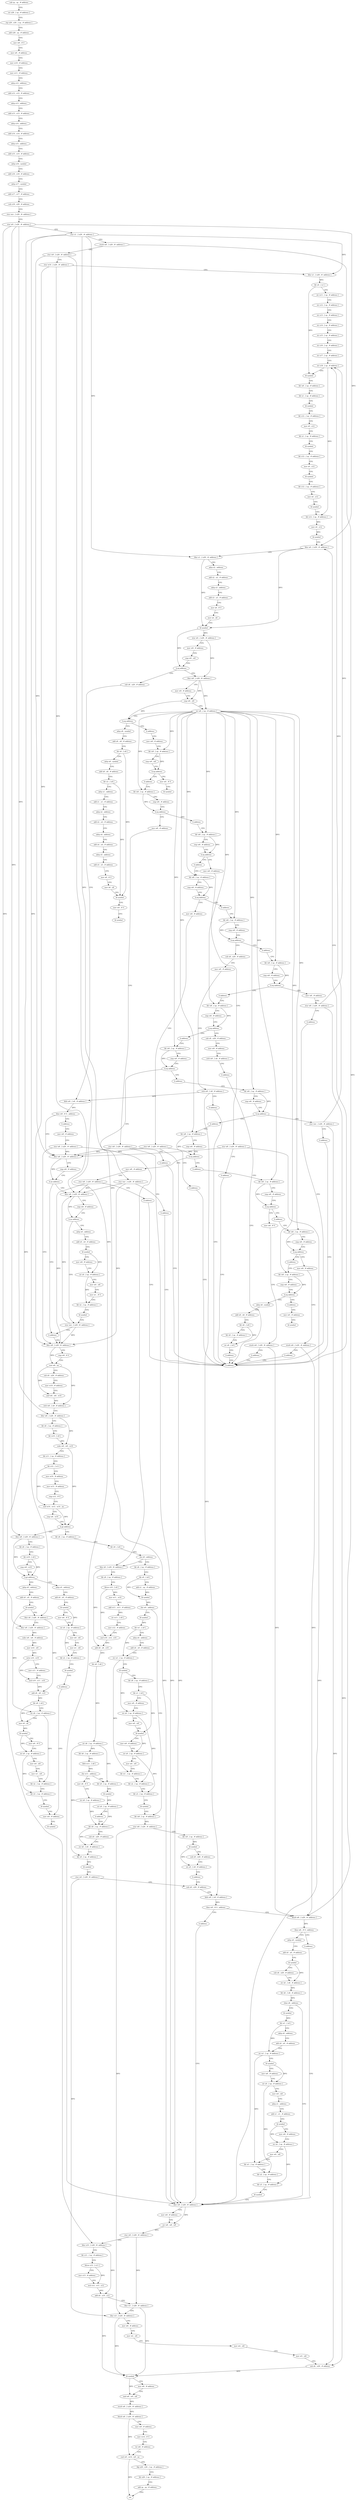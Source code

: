 digraph "func" {
"4202760" [label = "sub sp , sp , # address" ]
"4202764" [label = "str x28 , [ sp , # address ]" ]
"4202768" [label = "stp x29 , x30 , [ sp , # address ]" ]
"4202772" [label = "add x29 , sp , # address" ]
"4202776" [label = "mov w8 , # 0" ]
"4202780" [label = "mov w9 , # address" ]
"4202784" [label = "mov w10 , # address" ]
"4202788" [label = "mov w11 , # address" ]
"4202792" [label = "adrp x12 , address" ]
"4202796" [label = "add x12 , x12 , # address" ]
"4202800" [label = "adrp x13 , address" ]
"4202804" [label = "add x13 , x13 , # address" ]
"4202808" [label = "adrp x14 , address" ]
"4202812" [label = "add x14 , x14 , # address" ]
"4202816" [label = "adrp x15 , address" ]
"4202820" [label = "add x15 , x15 , # address" ]
"4202824" [label = "adrp x16 , symbol" ]
"4202828" [label = "add x16 , x16 , # address" ]
"4202832" [label = "adrp x17 , symbol" ]
"4202836" [label = "add x17 , x17 , # address" ]
"4202840" [label = "sub x18 , x29 , # address" ]
"4202844" [label = "stur wzr , [ x29 , #- address ]" ]
"4202848" [label = "stur w0 , [ x29 , #- address ]" ]
"4202852" [label = "stur x1 , [ x29 , #- address ]" ]
"4202856" [label = "sturb w8 , [ x29 , #- address ]" ]
"4202860" [label = "stur w9 , [ x29 , #- address ]" ]
"4202864" [label = "stur w10 , [ x29 , #- address ]" ]
"4202868" [label = "ldur x1 , [ x29 , #- address ]" ]
"4202872" [label = "ldr x0 , [ x1 ]" ]
"4202876" [label = "str w11 , [ sp , # address ]" ]
"4202880" [label = "str x12 , [ sp , # address ]" ]
"4202884" [label = "str x13 , [ sp , # address ]" ]
"4202888" [label = "str x14 , [ sp , # address ]" ]
"4202892" [label = "str x15 , [ sp , # address ]" ]
"4202896" [label = "str x16 , [ sp , # address ]" ]
"4202900" [label = "str x17 , [ sp , # address ]" ]
"4202904" [label = "str x18 , [ sp , # address ]" ]
"4202908" [label = "bl symbol" ]
"4202912" [label = "ldr w0 , [ sp , # address ]" ]
"4202916" [label = "ldr x1 , [ sp , # address ]" ]
"4202920" [label = "bl symbol" ]
"4202924" [label = "ldr x12 , [ sp , # address ]" ]
"4202928" [label = "mov x0 , x12" ]
"4202932" [label = "ldr x1 , [ sp , # address ]" ]
"4202936" [label = "bl symbol" ]
"4202940" [label = "ldr x12 , [ sp , # address ]" ]
"4202944" [label = "mov x0 , x12" ]
"4202948" [label = "bl symbol" ]
"4202952" [label = "ldr x12 , [ sp , # address ]" ]
"4202956" [label = "mov x0 , x12" ]
"4202960" [label = "bl symbol" ]
"4202964" [label = "ldr x12 , [ sp , # address ]" ]
"4202968" [label = "mov x0 , x12" ]
"4202972" [label = "bl symbol" ]
"4202976" [label = "ldur w0 , [ x29 , #- address ]" ]
"4203516" [label = "sub x8 , x29 , # address" ]
"4203520" [label = "ldrb w9 , [ x8 , # address ]" ]
"4203524" [label = "tbnz w9 , # 0 , address" ]
"4203532" [label = "ldur w8 , [ x29 , #- address ]" ]
"4203528" [label = "b address" ]
"4203028" [label = "ldur w8 , [ x29 , #- address ]" ]
"4203032" [label = "mov w9 , # address" ]
"4203036" [label = "cmp w8 , w9" ]
"4203040" [label = "str w8 , [ sp , # address ]" ]
"4203044" [label = "b.eq address" ]
"4203428" [label = "adrp x8 , symbol" ]
"4203048" [label = "b address" ]
"4203536" [label = "cmp w8 , # address" ]
"4203540" [label = "b.ne address" ]
"4203596" [label = "b address" ]
"4203544" [label = "ldur w8 , [ x29 , #- address ]" ]
"4203600" [label = "mov w8 , # address" ]
"4203432" [label = "add x8 , x8 , # address" ]
"4203436" [label = "ldr x0 , [ x8 ]" ]
"4203440" [label = "adrp x8 , symbol" ]
"4203444" [label = "add x8 , x8 , # address" ]
"4203448" [label = "ldr x3 , [ x8 ]" ]
"4203452" [label = "adrp x1 , address" ]
"4203456" [label = "add x1 , x1 , # address" ]
"4203460" [label = "adrp x2 , address" ]
"4203464" [label = "add x2 , x2 , # address" ]
"4203468" [label = "adrp x4 , address" ]
"4203472" [label = "add x4 , x4 , # address" ]
"4203476" [label = "adrp x5 , address" ]
"4203480" [label = "add x5 , x5 , # address" ]
"4203484" [label = "mov x8 , # 0" ]
"4203488" [label = "mov x6 , x8" ]
"4203492" [label = "bl symbol" ]
"4203496" [label = "mov w0 , # 0" ]
"4203500" [label = "bl symbol" ]
"4203052" [label = "mov w8 , # address" ]
"4203608" [label = "ldur w8 , [ x29 , #- address ]" ]
"4203548" [label = "cmp w8 , # address" ]
"4203552" [label = "b.ne address" ]
"4203592" [label = "stur wzr , [ x29 , #- address ]" ]
"4203556" [label = "adrp x0 , address" ]
"4203604" [label = "stur w8 , [ x29 , #- address ]" ]
"4203056" [label = "ldr w9 , [ sp , # address ]" ]
"4203060" [label = "cmp w9 , w8" ]
"4203064" [label = "b.eq address" ]
"4203420" [label = "mov w0 , # 0" ]
"4203068" [label = "b address" ]
"4203612" [label = "cmp w8 , # 0" ]
"4203616" [label = "cset w8 , ne" ]
"4203620" [label = "sub x9 , x29 , # address" ]
"4203624" [label = "mov w10 , # address" ]
"4203628" [label = "and w8 , w8 , w10" ]
"4203632" [label = "strb w8 , [ x9 , # address ]" ]
"4203636" [label = "ldur w8 , [ x29 , #- address ]" ]
"4203640" [label = "ldr x9 , [ sp , # address ]" ]
"4203644" [label = "ldr w10 , [ x9 ]" ]
"4203648" [label = "subs w8 , w8 , w10" ]
"4203652" [label = "ldr x11 , [ sp , # address ]" ]
"4203656" [label = "ldr x12 , [ x11 ]" ]
"4203660" [label = "mov w10 , # address" ]
"4203664" [label = "mov w13 , # address" ]
"4203668" [label = "cmp x12 , # 0" ]
"4203672" [label = "csel w10 , w13 , w10 , ne" ]
"4203676" [label = "cmp w8 , w10" ]
"4203680" [label = "b.ge address" ]
"4203840" [label = "ldr x8 , [ sp , # address ]" ]
"4203684" [label = "ldur w8 , [ x29 , #- address ]" ]
"4203560" [label = "add x0 , x0 , # address" ]
"4203564" [label = "bl symbol" ]
"4203568" [label = "mov w8 , # address" ]
"4203572" [label = "str x0 , [ sp , # address ]" ]
"4203576" [label = "mov w0 , w8" ]
"4203580" [label = "mov w1 , # 0" ]
"4203584" [label = "ldr x2 , [ sp , # address ]" ]
"4203588" [label = "bl symbol" ]
"4203844" [label = "ldr x9 , [ x8 ]" ]
"4203848" [label = "cbz x9 , address" ]
"4203976" [label = "ldur x8 , [ x29 , #- address ]" ]
"4203852" [label = "ldr x8 , [ sp , # address ]" ]
"4203688" [label = "ldr x9 , [ sp , # address ]" ]
"4203692" [label = "ldr w10 , [ x9 ]" ]
"4203696" [label = "cmp w8 , w10" ]
"4203700" [label = "b.gt address" ]
"4203744" [label = "adrp x0 , address" ]
"4203704" [label = "adrp x0 , address" ]
"4203424" [label = "bl symbol" ]
"4203072" [label = "ldr w8 , [ sp , # address ]" ]
"4203980" [label = "ldr x9 , [ sp , # address ]" ]
"4203984" [label = "ldrsw x10 , [ x9 ]" ]
"4203988" [label = "mov w11 , w10" ]
"4203992" [label = "add w11 , w11 , # address" ]
"4203996" [label = "str w11 , [ x9 ]" ]
"4204000" [label = "mov x12 , # address" ]
"4204004" [label = "mul x10 , x12 , x10" ]
"4204008" [label = "add x8 , x8 , x10" ]
"4204012" [label = "ldr x8 , [ x8 ]" ]
"4204016" [label = "str x8 , [ sp , # address ]" ]
"4204020" [label = "ldr x8 , [ sp , # address ]" ]
"4204024" [label = "ldrb w11 , [ x8 ]" ]
"4204028" [label = "cbz w11 , address" ]
"4204048" [label = "mov x8 , # 0" ]
"4204032" [label = "ldr x0 , [ sp , # address ]" ]
"4203856" [label = "ldr x0 , [ x8 ]" ]
"4203860" [label = "add x1 , sp , # address" ]
"4203864" [label = "bl symbol" ]
"4203868" [label = "cbz w0 , address" ]
"4203948" [label = "ldr w8 , [ sp , # address ]" ]
"4203872" [label = "bl symbol" ]
"4203748" [label = "add x0 , x0 , # address" ]
"4203752" [label = "bl symbol" ]
"4203756" [label = "ldur x8 , [ x29 , #- address ]" ]
"4203760" [label = "ldur w9 , [ x29 , #- address ]" ]
"4203764" [label = "subs w9 , w9 , # address" ]
"4203768" [label = "mov w10 , w9" ]
"4203772" [label = "sxtw x10 , w10" ]
"4203776" [label = "mov x11 , # address" ]
"4203780" [label = "mul x10 , x11 , x10" ]
"4203784" [label = "add x8 , x8 , x10" ]
"4203788" [label = "ldr x8 , [ x8 ]" ]
"4203792" [label = "str x0 , [ sp , # address ]" ]
"4203796" [label = "mov x0 , x8" ]
"4203800" [label = "bl symbol" ]
"4203804" [label = "mov w9 , # 0" ]
"4203808" [label = "str x0 , [ sp , # address ]" ]
"4203812" [label = "mov w0 , w9" ]
"4203816" [label = "mov w1 , w9" ]
"4203820" [label = "ldr x2 , [ sp , # address ]" ]
"4203824" [label = "ldr x3 , [ sp , # address ]" ]
"4203828" [label = "bl symbol" ]
"4203832" [label = "mov w0 , # address" ]
"4203708" [label = "add x0 , x0 , # address" ]
"4203712" [label = "bl symbol" ]
"4203716" [label = "mov w8 , # 0" ]
"4203720" [label = "str x0 , [ sp , # address ]" ]
"4203724" [label = "mov w0 , w8" ]
"4203728" [label = "mov w1 , w8" ]
"4203732" [label = "ldr x2 , [ sp , # address ]" ]
"4203736" [label = "bl symbol" ]
"4203740" [label = "b address" ]
"4203076" [label = "cmp w8 , # address" ]
"4203080" [label = "b.eq address" ]
"4203264" [label = "mov w8 , # address" ]
"4203084" [label = "b address" ]
"4204052" [label = "str x8 , [ sp , # address ]" ]
"4204056" [label = "ldr x8 , [ sp , # address ]" ]
"4204036" [label = "bl symbol" ]
"4204040" [label = "str x0 , [ sp , # address ]" ]
"4204044" [label = "b address" ]
"4203952" [label = "stur w8 , [ x29 , #- address ]" ]
"4203956" [label = "ldr w0 , [ sp , # address ]" ]
"4203960" [label = "bl symbol" ]
"4203964" [label = "sub x9 , x29 , # address" ]
"4203968" [label = "str x0 , [ x9 , # address ]" ]
"4203972" [label = "b address" ]
"4204080" [label = "sub x8 , x29 , # address" ]
"4203876" [label = "ldr w1 , [ x0 ]" ]
"4203880" [label = "adrp x0 , address" ]
"4203884" [label = "add x0 , x0 , # address" ]
"4203888" [label = "str w1 , [ sp , # address ]" ]
"4203892" [label = "bl symbol" ]
"4203896" [label = "ldr x8 , [ sp , # address ]" ]
"4203900" [label = "ldr x1 , [ x8 ]" ]
"4203904" [label = "mov w9 , # address" ]
"4203908" [label = "str x0 , [ sp , # address ]" ]
"4203912" [label = "mov w0 , w9" ]
"4203916" [label = "bl symbol" ]
"4203920" [label = "mov w9 , # address" ]
"4203924" [label = "str x0 , [ sp , # address ]" ]
"4203928" [label = "mov w0 , w9" ]
"4203932" [label = "ldr w1 , [ sp , # address ]" ]
"4203936" [label = "ldr x2 , [ sp , # address ]" ]
"4203940" [label = "ldr x3 , [ sp , # address ]" ]
"4203944" [label = "bl symbol" ]
"4203836" [label = "bl symbol" ]
"4203268" [label = "stur w8 , [ x29 , #- address ]" ]
"4203272" [label = "b address" ]
"4203512" [label = "b address" ]
"4203088" [label = "ldr w8 , [ sp , # address ]" ]
"4204096" [label = "ldurb w8 , [ x29 , #- address ]" ]
"4204100" [label = "tbnz w8 , # 0 , address" ]
"4204108" [label = "adrp x0 , symbol" ]
"4204104" [label = "b address" ]
"4204092" [label = "b address" ]
"4204212" [label = "ldur w8 , [ x29 , #- address ]" ]
"4204060" [label = "sub x9 , x29 , # address" ]
"4204064" [label = "str x8 , [ x9 , # address ]" ]
"4204068" [label = "ldr x0 , [ sp , # address ]" ]
"4204072" [label = "bl symbol" ]
"4204076" [label = "stur w0 , [ x29 , #- address ]" ]
"4204084" [label = "ldrb w9 , [ x8 , # address ]" ]
"4204088" [label = "tbnz w9 , # 0 , address" ]
"4203092" [label = "cmp w8 , # address" ]
"4203096" [label = "b.eq address" ]
"4203276" [label = "mov w8 , # address" ]
"4203100" [label = "b address" ]
"4204112" [label = "add x0 , x0 , # address" ]
"4204116" [label = "bl symbol" ]
"4204120" [label = "sub x8 , x29 , # address" ]
"4204124" [label = "str x0 , [ x8 , # address ]" ]
"4204128" [label = "ldr x8 , [ x8 , # address ]" ]
"4204132" [label = "cbnz x8 , address" ]
"4204136" [label = "bl symbol" ]
"4204216" [label = "mov w9 , # address" ]
"4204220" [label = "orr w8 , w8 , w9" ]
"4204224" [label = "stur w8 , [ x29 , #- address ]" ]
"4204228" [label = "ldur x10 , [ x29 , #- address ]" ]
"4204232" [label = "ldr x11 , [ sp , # address ]" ]
"4204236" [label = "ldrsw x12 , [ x11 ]" ]
"4204240" [label = "mov x13 , # address" ]
"4204244" [label = "mul x12 , x13 , x12" ]
"4204248" [label = "add x0 , x10 , x12" ]
"4204252" [label = "ldur w1 , [ x29 , #- address ]" ]
"4204256" [label = "ldur w3 , [ x29 , #- address ]" ]
"4204260" [label = "mov w8 , # address" ]
"4204264" [label = "mov w2 , w8" ]
"4204268" [label = "mov w4 , w8" ]
"4204272" [label = "mov w5 , w8" ]
"4204276" [label = "sub x6 , x29 , # address" ]
"4204280" [label = "bl symbol" ]
"4204284" [label = "mov w8 , # address" ]
"4204288" [label = "and w8 , w0 , w8" ]
"4204292" [label = "sturb w8 , [ x29 , #- address ]" ]
"4204296" [label = "ldurb w8 , [ x29 , #- address ]" ]
"4204300" [label = "mov w9 , # address" ]
"4204304" [label = "mov w14 , # 0" ]
"4204308" [label = "tst w8 , # address" ]
"4204312" [label = "csel w0 , w14 , w9 , ne" ]
"4204316" [label = "ldp x29 , x30 , [ sp , # address ]" ]
"4204320" [label = "ldr x28 , [ sp , # address ]" ]
"4204324" [label = "add sp , sp , # address" ]
"4204328" [label = "ret" ]
"4202980" [label = "ldur x1 , [ x29 , #- address ]" ]
"4202984" [label = "adrp x2 , address" ]
"4202988" [label = "add x2 , x2 , # address" ]
"4202992" [label = "adrp x3 , address" ]
"4202996" [label = "add x3 , x3 , # address" ]
"4203000" [label = "mov x8 , # 0" ]
"4203004" [label = "mov x4 , x8" ]
"4203008" [label = "bl symbol" ]
"4203012" [label = "stur w0 , [ x29 , #- address ]" ]
"4203016" [label = "mov w9 , # address" ]
"4203020" [label = "cmp w0 , w9" ]
"4203024" [label = "b.eq address" ]
"4203280" [label = "stur w8 , [ x29 , #- address ]" ]
"4203284" [label = "b address" ]
"4203104" [label = "ldr w8 , [ sp , # address ]" ]
"4204140" [label = "ldr w1 , [ x0 ]" ]
"4204144" [label = "adrp x0 , address" ]
"4204148" [label = "add x0 , x0 , # address" ]
"4204152" [label = "str w1 , [ sp , # address ]" ]
"4204156" [label = "bl symbol" ]
"4204160" [label = "mov w8 , # address" ]
"4204164" [label = "str x0 , [ sp , # address ]" ]
"4204168" [label = "mov w0 , w8" ]
"4204172" [label = "adrp x1 , address" ]
"4204176" [label = "add x1 , x1 , # address" ]
"4204180" [label = "bl symbol" ]
"4204184" [label = "mov w8 , # address" ]
"4204188" [label = "str x0 , [ sp , # address ]" ]
"4204192" [label = "mov w0 , w8" ]
"4204196" [label = "ldr w1 , [ sp , # address ]" ]
"4204200" [label = "ldr x2 , [ sp , # address ]" ]
"4204204" [label = "ldr x3 , [ sp , # address ]" ]
"4204208" [label = "bl symbol" ]
"4203108" [label = "cmp w8 , # address" ]
"4203112" [label = "b.eq address" ]
"4203288" [label = "mov w8 , # address" ]
"4203116" [label = "b address" ]
"4203292" [label = "stur w8 , [ x29 , #- address ]" ]
"4203296" [label = "b address" ]
"4203120" [label = "ldr w8 , [ sp , # address ]" ]
"4203124" [label = "cmp w8 , # address" ]
"4203128" [label = "b.eq address" ]
"4203368" [label = "sub x8 , x29 , # address" ]
"4203132" [label = "b address" ]
"4203372" [label = "mov w9 , # address" ]
"4203376" [label = "strb w9 , [ x8 , # address ]" ]
"4203380" [label = "b address" ]
"4203136" [label = "ldr w8 , [ sp , # address ]" ]
"4203140" [label = "cmp w8 , # address" ]
"4203144" [label = "b.eq address" ]
"4203384" [label = "mov w8 , # address" ]
"4203148" [label = "b address" ]
"4203388" [label = "stur w8 , [ x29 , #- address ]" ]
"4203392" [label = "b address" ]
"4203152" [label = "ldr w8 , [ sp , # address ]" ]
"4203156" [label = "cmp w8 , # address" ]
"4203160" [label = "b.eq address" ]
"4203396" [label = "sub x8 , x29 , # address" ]
"4203164" [label = "b address" ]
"4203400" [label = "mov w9 , # address" ]
"4203404" [label = "strb w9 , [ x8 , # address ]" ]
"4203408" [label = "b address" ]
"4203168" [label = "ldr w8 , [ sp , # address ]" ]
"4203172" [label = "cmp w8 , # address" ]
"4203176" [label = "b.eq address" ]
"4203300" [label = "stur wzr , [ x29 , #- address ]" ]
"4203180" [label = "b address" ]
"4203304" [label = "b address" ]
"4203184" [label = "ldr w8 , [ sp , # address ]" ]
"4203188" [label = "cmp w8 , # address" ]
"4203192" [label = "b.eq address" ]
"4203412" [label = "stur wzr , [ x29 , #- address ]" ]
"4203196" [label = "b address" ]
"4203416" [label = "b address" ]
"4203200" [label = "ldr w8 , [ sp , # address ]" ]
"4203204" [label = "cmp w8 , # address" ]
"4203208" [label = "b.eq address" ]
"4203308" [label = "mov w8 , # address" ]
"4203212" [label = "b address" ]
"4203312" [label = "stur w8 , [ x29 , #- address ]" ]
"4203316" [label = "b address" ]
"4203216" [label = "ldr w8 , [ sp , # address ]" ]
"4203220" [label = "cmp w8 , # address" ]
"4203224" [label = "b.eq address" ]
"4203320" [label = "mov w8 , # 0" ]
"4203228" [label = "b address" ]
"4203324" [label = "sturb w8 , [ x29 , #- address ]" ]
"4203328" [label = "b address" ]
"4203232" [label = "ldr w8 , [ sp , # address ]" ]
"4203236" [label = "cmp w8 , # address" ]
"4203240" [label = "b.eq address" ]
"4203332" [label = "mov w8 , # address" ]
"4203244" [label = "b address" ]
"4203336" [label = "sturb w8 , [ x29 , #- address ]" ]
"4203340" [label = "b address" ]
"4203248" [label = "ldr w8 , [ sp , # address ]" ]
"4203252" [label = "cmp w8 , # address" ]
"4203256" [label = "b.eq address" ]
"4203344" [label = "adrp x8 , symbol" ]
"4203260" [label = "b address" ]
"4203348" [label = "add x8 , x8 , # address" ]
"4203352" [label = "ldr x8 , [ x8 ]" ]
"4203356" [label = "ldr x9 , [ sp , # address ]" ]
"4203360" [label = "str x8 , [ x9 ]" ]
"4203364" [label = "b address" ]
"4203504" [label = "mov w0 , # address" ]
"4203508" [label = "bl symbol" ]
"4202760" -> "4202764" [ label = "CFG" ]
"4202764" -> "4202768" [ label = "CFG" ]
"4202768" -> "4202772" [ label = "CFG" ]
"4202772" -> "4202776" [ label = "CFG" ]
"4202776" -> "4202780" [ label = "CFG" ]
"4202780" -> "4202784" [ label = "CFG" ]
"4202784" -> "4202788" [ label = "CFG" ]
"4202788" -> "4202792" [ label = "CFG" ]
"4202792" -> "4202796" [ label = "CFG" ]
"4202796" -> "4202800" [ label = "CFG" ]
"4202800" -> "4202804" [ label = "CFG" ]
"4202804" -> "4202808" [ label = "CFG" ]
"4202808" -> "4202812" [ label = "CFG" ]
"4202812" -> "4202816" [ label = "CFG" ]
"4202816" -> "4202820" [ label = "CFG" ]
"4202820" -> "4202824" [ label = "CFG" ]
"4202824" -> "4202828" [ label = "CFG" ]
"4202828" -> "4202832" [ label = "CFG" ]
"4202832" -> "4202836" [ label = "CFG" ]
"4202836" -> "4202840" [ label = "CFG" ]
"4202840" -> "4202844" [ label = "CFG" ]
"4202844" -> "4202848" [ label = "CFG" ]
"4202848" -> "4202852" [ label = "CFG" ]
"4202848" -> "4202976" [ label = "DFG" ]
"4202848" -> "4203636" [ label = "DFG" ]
"4202848" -> "4203684" [ label = "DFG" ]
"4202848" -> "4203760" [ label = "DFG" ]
"4202852" -> "4202856" [ label = "CFG" ]
"4202852" -> "4202868" [ label = "DFG" ]
"4202852" -> "4202980" [ label = "DFG" ]
"4202852" -> "4203976" [ label = "DFG" ]
"4202852" -> "4203756" [ label = "DFG" ]
"4202852" -> "4204228" [ label = "DFG" ]
"4202856" -> "4202860" [ label = "CFG" ]
"4202856" -> "4204096" [ label = "DFG" ]
"4202860" -> "4202864" [ label = "CFG" ]
"4202860" -> "4203532" [ label = "DFG" ]
"4202860" -> "4204212" [ label = "DFG" ]
"4202864" -> "4202868" [ label = "CFG" ]
"4202864" -> "4203544" [ label = "DFG" ]
"4202864" -> "4203608" [ label = "DFG" ]
"4202868" -> "4202872" [ label = "DFG" ]
"4202872" -> "4202876" [ label = "CFG" ]
"4202872" -> "4202908" [ label = "DFG" ]
"4202876" -> "4202880" [ label = "CFG" ]
"4202880" -> "4202884" [ label = "CFG" ]
"4202884" -> "4202888" [ label = "CFG" ]
"4202888" -> "4202892" [ label = "CFG" ]
"4202892" -> "4202896" [ label = "CFG" ]
"4202896" -> "4202900" [ label = "CFG" ]
"4202900" -> "4202904" [ label = "CFG" ]
"4202904" -> "4202908" [ label = "CFG" ]
"4202904" -> "4202964" [ label = "DFG" ]
"4202908" -> "4202912" [ label = "CFG" ]
"4202912" -> "4202916" [ label = "CFG" ]
"4202916" -> "4202920" [ label = "CFG" ]
"4202920" -> "4202924" [ label = "CFG" ]
"4202924" -> "4202928" [ label = "CFG" ]
"4202928" -> "4202932" [ label = "CFG" ]
"4202932" -> "4202936" [ label = "CFG" ]
"4202936" -> "4202940" [ label = "CFG" ]
"4202940" -> "4202944" [ label = "CFG" ]
"4202944" -> "4202948" [ label = "CFG" ]
"4202948" -> "4202952" [ label = "CFG" ]
"4202952" -> "4202956" [ label = "CFG" ]
"4202956" -> "4202960" [ label = "CFG" ]
"4202960" -> "4202964" [ label = "CFG" ]
"4202964" -> "4202968" [ label = "DFG" ]
"4202968" -> "4202972" [ label = "DFG" ]
"4202972" -> "4202976" [ label = "CFG" ]
"4202976" -> "4202980" [ label = "CFG" ]
"4202976" -> "4203008" [ label = "DFG" ]
"4203516" -> "4203520" [ label = "CFG" ]
"4203520" -> "4203524" [ label = "DFG" ]
"4203524" -> "4203532" [ label = "CFG" ]
"4203524" -> "4203528" [ label = "CFG" ]
"4203532" -> "4203536" [ label = "CFG" ]
"4203532" -> "4203540" [ label = "DFG" ]
"4203528" -> "4203600" [ label = "CFG" ]
"4203028" -> "4203032" [ label = "CFG" ]
"4203028" -> "4203036" [ label = "DFG" ]
"4203028" -> "4203040" [ label = "DFG" ]
"4203032" -> "4203036" [ label = "CFG" ]
"4203036" -> "4203040" [ label = "CFG" ]
"4203036" -> "4203044" [ label = "DFG" ]
"4203040" -> "4203044" [ label = "CFG" ]
"4203040" -> "4203056" [ label = "DFG" ]
"4203040" -> "4203072" [ label = "DFG" ]
"4203040" -> "4203088" [ label = "DFG" ]
"4203040" -> "4203104" [ label = "DFG" ]
"4203040" -> "4203120" [ label = "DFG" ]
"4203040" -> "4203136" [ label = "DFG" ]
"4203040" -> "4203152" [ label = "DFG" ]
"4203040" -> "4203168" [ label = "DFG" ]
"4203040" -> "4203184" [ label = "DFG" ]
"4203040" -> "4203200" [ label = "DFG" ]
"4203040" -> "4203216" [ label = "DFG" ]
"4203040" -> "4203232" [ label = "DFG" ]
"4203040" -> "4203248" [ label = "DFG" ]
"4203044" -> "4203428" [ label = "CFG" ]
"4203044" -> "4203048" [ label = "CFG" ]
"4203428" -> "4203432" [ label = "CFG" ]
"4203048" -> "4203052" [ label = "CFG" ]
"4203536" -> "4203540" [ label = "CFG" ]
"4203540" -> "4203596" [ label = "CFG" ]
"4203540" -> "4203544" [ label = "CFG" ]
"4203596" -> "4203608" [ label = "CFG" ]
"4203544" -> "4203548" [ label = "CFG" ]
"4203544" -> "4203552" [ label = "DFG" ]
"4203600" -> "4203604" [ label = "CFG" ]
"4203432" -> "4203436" [ label = "CFG" ]
"4203436" -> "4203440" [ label = "CFG" ]
"4203436" -> "4203492" [ label = "DFG" ]
"4203440" -> "4203444" [ label = "CFG" ]
"4203444" -> "4203448" [ label = "CFG" ]
"4203448" -> "4203452" [ label = "CFG" ]
"4203448" -> "4203492" [ label = "DFG" ]
"4203452" -> "4203456" [ label = "CFG" ]
"4203456" -> "4203460" [ label = "CFG" ]
"4203460" -> "4203464" [ label = "CFG" ]
"4203464" -> "4203468" [ label = "CFG" ]
"4203468" -> "4203472" [ label = "CFG" ]
"4203472" -> "4203476" [ label = "CFG" ]
"4203476" -> "4203480" [ label = "CFG" ]
"4203480" -> "4203484" [ label = "CFG" ]
"4203484" -> "4203488" [ label = "CFG" ]
"4203488" -> "4203492" [ label = "CFG" ]
"4203492" -> "4203496" [ label = "CFG" ]
"4203496" -> "4203500" [ label = "CFG" ]
"4203052" -> "4203056" [ label = "CFG" ]
"4203608" -> "4203612" [ label = "CFG" ]
"4203608" -> "4203616" [ label = "DFG" ]
"4203548" -> "4203552" [ label = "CFG" ]
"4203552" -> "4203592" [ label = "CFG" ]
"4203552" -> "4203556" [ label = "CFG" ]
"4203592" -> "4203596" [ label = "CFG" ]
"4203592" -> "4203544" [ label = "DFG" ]
"4203592" -> "4203608" [ label = "DFG" ]
"4203556" -> "4203560" [ label = "CFG" ]
"4203604" -> "4203608" [ label = "CFG" ]
"4203604" -> "4203532" [ label = "DFG" ]
"4203604" -> "4204212" [ label = "DFG" ]
"4203056" -> "4203060" [ label = "CFG" ]
"4203056" -> "4203064" [ label = "DFG" ]
"4203060" -> "4203064" [ label = "CFG" ]
"4203064" -> "4203420" [ label = "CFG" ]
"4203064" -> "4203068" [ label = "CFG" ]
"4203420" -> "4203424" [ label = "CFG" ]
"4203068" -> "4203072" [ label = "CFG" ]
"4203612" -> "4203616" [ label = "CFG" ]
"4203616" -> "4203620" [ label = "CFG" ]
"4203616" -> "4203628" [ label = "DFG" ]
"4203616" -> "4203632" [ label = "DFG" ]
"4203620" -> "4203624" [ label = "CFG" ]
"4203624" -> "4203628" [ label = "CFG" ]
"4203628" -> "4203632" [ label = "DFG" ]
"4203632" -> "4203636" [ label = "CFG" ]
"4203636" -> "4203640" [ label = "CFG" ]
"4203636" -> "4203648" [ label = "DFG" ]
"4203640" -> "4203644" [ label = "CFG" ]
"4203644" -> "4203648" [ label = "DFG" ]
"4203648" -> "4203652" [ label = "CFG" ]
"4203648" -> "4203680" [ label = "DFG" ]
"4203652" -> "4203656" [ label = "CFG" ]
"4203656" -> "4203660" [ label = "CFG" ]
"4203656" -> "4203672" [ label = "DFG" ]
"4203660" -> "4203664" [ label = "CFG" ]
"4203664" -> "4203668" [ label = "CFG" ]
"4203668" -> "4203672" [ label = "CFG" ]
"4203672" -> "4203676" [ label = "CFG" ]
"4203672" -> "4203680" [ label = "DFG" ]
"4203676" -> "4203680" [ label = "CFG" ]
"4203680" -> "4203840" [ label = "CFG" ]
"4203680" -> "4203684" [ label = "CFG" ]
"4203840" -> "4203844" [ label = "CFG" ]
"4203684" -> "4203688" [ label = "CFG" ]
"4203684" -> "4203700" [ label = "DFG" ]
"4203560" -> "4203564" [ label = "CFG" ]
"4203564" -> "4203568" [ label = "CFG" ]
"4203564" -> "4203572" [ label = "DFG" ]
"4203568" -> "4203572" [ label = "CFG" ]
"4203572" -> "4203576" [ label = "CFG" ]
"4203572" -> "4203584" [ label = "DFG" ]
"4203576" -> "4203580" [ label = "CFG" ]
"4203580" -> "4203584" [ label = "CFG" ]
"4203584" -> "4203588" [ label = "CFG" ]
"4203588" -> "4203592" [ label = "CFG" ]
"4203844" -> "4203848" [ label = "DFG" ]
"4203848" -> "4203976" [ label = "CFG" ]
"4203848" -> "4203852" [ label = "CFG" ]
"4203976" -> "4203980" [ label = "CFG" ]
"4203976" -> "4204008" [ label = "DFG" ]
"4203852" -> "4203856" [ label = "CFG" ]
"4203688" -> "4203692" [ label = "CFG" ]
"4203692" -> "4203696" [ label = "CFG" ]
"4203692" -> "4203700" [ label = "DFG" ]
"4203696" -> "4203700" [ label = "CFG" ]
"4203700" -> "4203744" [ label = "CFG" ]
"4203700" -> "4203704" [ label = "CFG" ]
"4203744" -> "4203748" [ label = "CFG" ]
"4203704" -> "4203708" [ label = "CFG" ]
"4203072" -> "4203076" [ label = "CFG" ]
"4203072" -> "4203080" [ label = "DFG" ]
"4203980" -> "4203984" [ label = "CFG" ]
"4203984" -> "4203988" [ label = "DFG" ]
"4203984" -> "4204004" [ label = "DFG" ]
"4203988" -> "4203992" [ label = "DFG" ]
"4203992" -> "4203996" [ label = "DFG" ]
"4203996" -> "4204000" [ label = "CFG" ]
"4204000" -> "4204004" [ label = "CFG" ]
"4204004" -> "4204008" [ label = "DFG" ]
"4204008" -> "4204012" [ label = "DFG" ]
"4204012" -> "4204016" [ label = "DFG" ]
"4204016" -> "4204020" [ label = "DFG" ]
"4204016" -> "4204032" [ label = "DFG" ]
"4204016" -> "4204068" [ label = "DFG" ]
"4204020" -> "4204024" [ label = "DFG" ]
"4204024" -> "4204028" [ label = "DFG" ]
"4204028" -> "4204048" [ label = "CFG" ]
"4204028" -> "4204032" [ label = "CFG" ]
"4204048" -> "4204052" [ label = "CFG" ]
"4204032" -> "4204036" [ label = "DFG" ]
"4203856" -> "4203860" [ label = "CFG" ]
"4203856" -> "4203864" [ label = "DFG" ]
"4203860" -> "4203864" [ label = "DFG" ]
"4203864" -> "4203868" [ label = "DFG" ]
"4203868" -> "4203948" [ label = "CFG" ]
"4203868" -> "4203872" [ label = "CFG" ]
"4203948" -> "4203952" [ label = "DFG" ]
"4203872" -> "4203876" [ label = "DFG" ]
"4203748" -> "4203752" [ label = "CFG" ]
"4203752" -> "4203756" [ label = "CFG" ]
"4203752" -> "4203792" [ label = "DFG" ]
"4203756" -> "4203760" [ label = "CFG" ]
"4203756" -> "4203784" [ label = "DFG" ]
"4203760" -> "4203764" [ label = "DFG" ]
"4203764" -> "4203768" [ label = "DFG" ]
"4203768" -> "4203772" [ label = "DFG" ]
"4203772" -> "4203776" [ label = "CFG" ]
"4203772" -> "4203780" [ label = "DFG" ]
"4203776" -> "4203780" [ label = "CFG" ]
"4203780" -> "4203784" [ label = "DFG" ]
"4203784" -> "4203788" [ label = "DFG" ]
"4203788" -> "4203792" [ label = "CFG" ]
"4203788" -> "4203796" [ label = "DFG" ]
"4203792" -> "4203796" [ label = "CFG" ]
"4203792" -> "4203820" [ label = "DFG" ]
"4203796" -> "4203800" [ label = "DFG" ]
"4203800" -> "4203804" [ label = "CFG" ]
"4203800" -> "4203808" [ label = "DFG" ]
"4203804" -> "4203808" [ label = "CFG" ]
"4203808" -> "4203812" [ label = "CFG" ]
"4203808" -> "4203824" [ label = "DFG" ]
"4203812" -> "4203816" [ label = "CFG" ]
"4203816" -> "4203820" [ label = "CFG" ]
"4203820" -> "4203824" [ label = "CFG" ]
"4203824" -> "4203828" [ label = "CFG" ]
"4203828" -> "4203832" [ label = "CFG" ]
"4203832" -> "4203836" [ label = "CFG" ]
"4203708" -> "4203712" [ label = "CFG" ]
"4203712" -> "4203716" [ label = "CFG" ]
"4203712" -> "4203720" [ label = "DFG" ]
"4203716" -> "4203720" [ label = "CFG" ]
"4203720" -> "4203724" [ label = "CFG" ]
"4203720" -> "4203732" [ label = "DFG" ]
"4203724" -> "4203728" [ label = "CFG" ]
"4203728" -> "4203732" [ label = "CFG" ]
"4203732" -> "4203736" [ label = "CFG" ]
"4203736" -> "4203740" [ label = "CFG" ]
"4203740" -> "4203832" [ label = "CFG" ]
"4203076" -> "4203080" [ label = "CFG" ]
"4203080" -> "4203264" [ label = "CFG" ]
"4203080" -> "4203084" [ label = "CFG" ]
"4203264" -> "4203268" [ label = "CFG" ]
"4203084" -> "4203088" [ label = "CFG" ]
"4204052" -> "4204056" [ label = "DFG" ]
"4204056" -> "4204060" [ label = "CFG" ]
"4204056" -> "4204064" [ label = "DFG" ]
"4204036" -> "4204040" [ label = "DFG" ]
"4204040" -> "4204044" [ label = "CFG" ]
"4204040" -> "4204056" [ label = "DFG" ]
"4204044" -> "4204056" [ label = "CFG" ]
"4203952" -> "4203956" [ label = "CFG" ]
"4203952" -> "4204256" [ label = "DFG" ]
"4203956" -> "4203960" [ label = "DFG" ]
"4203960" -> "4203964" [ label = "CFG" ]
"4203960" -> "4203968" [ label = "DFG" ]
"4203964" -> "4203968" [ label = "CFG" ]
"4203968" -> "4203972" [ label = "CFG" ]
"4203972" -> "4204080" [ label = "CFG" ]
"4204080" -> "4204084" [ label = "CFG" ]
"4203876" -> "4203880" [ label = "CFG" ]
"4203876" -> "4203888" [ label = "DFG" ]
"4203880" -> "4203884" [ label = "CFG" ]
"4203884" -> "4203888" [ label = "CFG" ]
"4203888" -> "4203892" [ label = "CFG" ]
"4203888" -> "4203932" [ label = "DFG" ]
"4203892" -> "4203896" [ label = "CFG" ]
"4203892" -> "4203908" [ label = "DFG" ]
"4203896" -> "4203900" [ label = "CFG" ]
"4203900" -> "4203904" [ label = "CFG" ]
"4203900" -> "4203916" [ label = "DFG" ]
"4203904" -> "4203908" [ label = "CFG" ]
"4203908" -> "4203912" [ label = "CFG" ]
"4203908" -> "4203936" [ label = "DFG" ]
"4203912" -> "4203916" [ label = "CFG" ]
"4203916" -> "4203920" [ label = "CFG" ]
"4203916" -> "4203924" [ label = "DFG" ]
"4203920" -> "4203924" [ label = "CFG" ]
"4203924" -> "4203928" [ label = "CFG" ]
"4203924" -> "4203940" [ label = "DFG" ]
"4203928" -> "4203932" [ label = "CFG" ]
"4203932" -> "4203936" [ label = "CFG" ]
"4203936" -> "4203940" [ label = "CFG" ]
"4203940" -> "4203944" [ label = "CFG" ]
"4203944" -> "4203948" [ label = "CFG" ]
"4203268" -> "4203272" [ label = "CFG" ]
"4203268" -> "4203532" [ label = "DFG" ]
"4203268" -> "4204212" [ label = "DFG" ]
"4203272" -> "4203512" [ label = "CFG" ]
"4203512" -> "4202976" [ label = "CFG" ]
"4203088" -> "4203092" [ label = "CFG" ]
"4203088" -> "4203096" [ label = "DFG" ]
"4204096" -> "4204100" [ label = "DFG" ]
"4204100" -> "4204108" [ label = "CFG" ]
"4204100" -> "4204104" [ label = "CFG" ]
"4204108" -> "4204112" [ label = "CFG" ]
"4204104" -> "4204212" [ label = "CFG" ]
"4204092" -> "4204212" [ label = "CFG" ]
"4204212" -> "4204216" [ label = "CFG" ]
"4204212" -> "4204220" [ label = "DFG" ]
"4204060" -> "4204064" [ label = "CFG" ]
"4204064" -> "4204068" [ label = "CFG" ]
"4204068" -> "4204072" [ label = "DFG" ]
"4204072" -> "4204076" [ label = "DFG" ]
"4204076" -> "4204080" [ label = "CFG" ]
"4204076" -> "4204256" [ label = "DFG" ]
"4204084" -> "4204088" [ label = "DFG" ]
"4204088" -> "4204096" [ label = "CFG" ]
"4204088" -> "4204092" [ label = "CFG" ]
"4203092" -> "4203096" [ label = "CFG" ]
"4203096" -> "4203276" [ label = "CFG" ]
"4203096" -> "4203100" [ label = "CFG" ]
"4203276" -> "4203280" [ label = "CFG" ]
"4203100" -> "4203104" [ label = "CFG" ]
"4204112" -> "4204116" [ label = "CFG" ]
"4204116" -> "4204120" [ label = "CFG" ]
"4204116" -> "4204124" [ label = "DFG" ]
"4204120" -> "4204124" [ label = "CFG" ]
"4204124" -> "4204128" [ label = "DFG" ]
"4204128" -> "4204132" [ label = "DFG" ]
"4204132" -> "4204212" [ label = "CFG" ]
"4204132" -> "4204136" [ label = "CFG" ]
"4204136" -> "4204140" [ label = "DFG" ]
"4204216" -> "4204220" [ label = "CFG" ]
"4204220" -> "4204224" [ label = "DFG" ]
"4204224" -> "4204228" [ label = "CFG" ]
"4204224" -> "4204252" [ label = "DFG" ]
"4204228" -> "4204232" [ label = "CFG" ]
"4204228" -> "4204248" [ label = "DFG" ]
"4204232" -> "4204236" [ label = "CFG" ]
"4204236" -> "4204240" [ label = "CFG" ]
"4204236" -> "4204244" [ label = "DFG" ]
"4204240" -> "4204244" [ label = "CFG" ]
"4204244" -> "4204248" [ label = "DFG" ]
"4204248" -> "4204252" [ label = "CFG" ]
"4204248" -> "4204280" [ label = "DFG" ]
"4204252" -> "4204256" [ label = "CFG" ]
"4204252" -> "4204280" [ label = "DFG" ]
"4204256" -> "4204260" [ label = "CFG" ]
"4204256" -> "4204280" [ label = "DFG" ]
"4204260" -> "4204264" [ label = "CFG" ]
"4204264" -> "4204268" [ label = "CFG" ]
"4204268" -> "4204272" [ label = "CFG" ]
"4204272" -> "4204276" [ label = "CFG" ]
"4204276" -> "4204280" [ label = "DFG" ]
"4204280" -> "4204284" [ label = "CFG" ]
"4204280" -> "4204288" [ label = "DFG" ]
"4204284" -> "4204288" [ label = "CFG" ]
"4204288" -> "4204292" [ label = "DFG" ]
"4204292" -> "4204296" [ label = "DFG" ]
"4204296" -> "4204300" [ label = "CFG" ]
"4204296" -> "4204312" [ label = "DFG" ]
"4204300" -> "4204304" [ label = "CFG" ]
"4204304" -> "4204308" [ label = "CFG" ]
"4204308" -> "4204312" [ label = "CFG" ]
"4204312" -> "4204316" [ label = "CFG" ]
"4204312" -> "4204328" [ label = "DFG" ]
"4204316" -> "4204320" [ label = "CFG" ]
"4204320" -> "4204324" [ label = "CFG" ]
"4204324" -> "4204328" [ label = "CFG" ]
"4202980" -> "4202984" [ label = "CFG" ]
"4202980" -> "4203008" [ label = "DFG" ]
"4202984" -> "4202988" [ label = "CFG" ]
"4202988" -> "4202992" [ label = "CFG" ]
"4202992" -> "4202996" [ label = "CFG" ]
"4202996" -> "4203000" [ label = "CFG" ]
"4203000" -> "4203004" [ label = "CFG" ]
"4203004" -> "4203008" [ label = "CFG" ]
"4203008" -> "4203012" [ label = "DFG" ]
"4203008" -> "4203024" [ label = "DFG" ]
"4203012" -> "4203016" [ label = "CFG" ]
"4203012" -> "4203028" [ label = "DFG" ]
"4203016" -> "4203020" [ label = "CFG" ]
"4203020" -> "4203024" [ label = "CFG" ]
"4203024" -> "4203516" [ label = "CFG" ]
"4203024" -> "4203028" [ label = "CFG" ]
"4203280" -> "4203284" [ label = "CFG" ]
"4203280" -> "4203532" [ label = "DFG" ]
"4203280" -> "4204212" [ label = "DFG" ]
"4203284" -> "4203512" [ label = "CFG" ]
"4203104" -> "4203108" [ label = "CFG" ]
"4203104" -> "4203112" [ label = "DFG" ]
"4204140" -> "4204144" [ label = "CFG" ]
"4204140" -> "4204152" [ label = "DFG" ]
"4204144" -> "4204148" [ label = "CFG" ]
"4204148" -> "4204152" [ label = "CFG" ]
"4204152" -> "4204156" [ label = "CFG" ]
"4204152" -> "4204196" [ label = "DFG" ]
"4204156" -> "4204160" [ label = "CFG" ]
"4204156" -> "4204164" [ label = "DFG" ]
"4204160" -> "4204164" [ label = "CFG" ]
"4204164" -> "4204168" [ label = "CFG" ]
"4204164" -> "4204200" [ label = "DFG" ]
"4204168" -> "4204172" [ label = "CFG" ]
"4204172" -> "4204176" [ label = "CFG" ]
"4204176" -> "4204180" [ label = "CFG" ]
"4204180" -> "4204184" [ label = "CFG" ]
"4204180" -> "4204188" [ label = "DFG" ]
"4204184" -> "4204188" [ label = "CFG" ]
"4204188" -> "4204192" [ label = "CFG" ]
"4204188" -> "4204204" [ label = "DFG" ]
"4204192" -> "4204196" [ label = "CFG" ]
"4204196" -> "4204200" [ label = "CFG" ]
"4204200" -> "4204204" [ label = "CFG" ]
"4204204" -> "4204208" [ label = "CFG" ]
"4204208" -> "4204212" [ label = "CFG" ]
"4203108" -> "4203112" [ label = "CFG" ]
"4203112" -> "4203288" [ label = "CFG" ]
"4203112" -> "4203116" [ label = "CFG" ]
"4203288" -> "4203292" [ label = "CFG" ]
"4203116" -> "4203120" [ label = "CFG" ]
"4203292" -> "4203296" [ label = "CFG" ]
"4203292" -> "4203532" [ label = "DFG" ]
"4203292" -> "4204212" [ label = "DFG" ]
"4203296" -> "4203512" [ label = "CFG" ]
"4203120" -> "4203124" [ label = "CFG" ]
"4203120" -> "4203128" [ label = "DFG" ]
"4203124" -> "4203128" [ label = "CFG" ]
"4203128" -> "4203368" [ label = "CFG" ]
"4203128" -> "4203132" [ label = "CFG" ]
"4203368" -> "4203372" [ label = "CFG" ]
"4203132" -> "4203136" [ label = "CFG" ]
"4203372" -> "4203376" [ label = "CFG" ]
"4203376" -> "4203380" [ label = "CFG" ]
"4203376" -> "4203520" [ label = "DFG" ]
"4203376" -> "4204084" [ label = "DFG" ]
"4203380" -> "4203512" [ label = "CFG" ]
"4203136" -> "4203140" [ label = "CFG" ]
"4203136" -> "4203144" [ label = "DFG" ]
"4203140" -> "4203144" [ label = "CFG" ]
"4203144" -> "4203384" [ label = "CFG" ]
"4203144" -> "4203148" [ label = "CFG" ]
"4203384" -> "4203388" [ label = "CFG" ]
"4203148" -> "4203152" [ label = "CFG" ]
"4203388" -> "4203392" [ label = "CFG" ]
"4203388" -> "4202904" [ label = "DFG" ]
"4203388" -> "4204276" [ label = "DFG" ]
"4203392" -> "4203512" [ label = "CFG" ]
"4203152" -> "4203156" [ label = "CFG" ]
"4203152" -> "4203160" [ label = "DFG" ]
"4203156" -> "4203160" [ label = "CFG" ]
"4203160" -> "4203396" [ label = "CFG" ]
"4203160" -> "4203164" [ label = "CFG" ]
"4203396" -> "4203400" [ label = "CFG" ]
"4203164" -> "4203168" [ label = "CFG" ]
"4203400" -> "4203404" [ label = "CFG" ]
"4203404" -> "4203408" [ label = "CFG" ]
"4203408" -> "4203512" [ label = "CFG" ]
"4203168" -> "4203172" [ label = "CFG" ]
"4203168" -> "4203176" [ label = "DFG" ]
"4203172" -> "4203176" [ label = "CFG" ]
"4203176" -> "4203300" [ label = "CFG" ]
"4203176" -> "4203180" [ label = "CFG" ]
"4203300" -> "4203304" [ label = "CFG" ]
"4203300" -> "4203544" [ label = "DFG" ]
"4203300" -> "4203608" [ label = "DFG" ]
"4203180" -> "4203184" [ label = "CFG" ]
"4203304" -> "4203512" [ label = "CFG" ]
"4203184" -> "4203188" [ label = "CFG" ]
"4203184" -> "4203192" [ label = "DFG" ]
"4203188" -> "4203192" [ label = "CFG" ]
"4203192" -> "4203412" [ label = "CFG" ]
"4203192" -> "4203196" [ label = "CFG" ]
"4203412" -> "4203416" [ label = "CFG" ]
"4203412" -> "4202904" [ label = "DFG" ]
"4203412" -> "4204276" [ label = "DFG" ]
"4203196" -> "4203200" [ label = "CFG" ]
"4203416" -> "4203512" [ label = "CFG" ]
"4203200" -> "4203204" [ label = "CFG" ]
"4203200" -> "4203208" [ label = "DFG" ]
"4203204" -> "4203208" [ label = "CFG" ]
"4203208" -> "4203308" [ label = "CFG" ]
"4203208" -> "4203212" [ label = "CFG" ]
"4203308" -> "4203312" [ label = "CFG" ]
"4203212" -> "4203216" [ label = "CFG" ]
"4203312" -> "4203316" [ label = "CFG" ]
"4203312" -> "4203544" [ label = "DFG" ]
"4203312" -> "4203608" [ label = "DFG" ]
"4203316" -> "4203512" [ label = "CFG" ]
"4203216" -> "4203220" [ label = "CFG" ]
"4203216" -> "4203224" [ label = "DFG" ]
"4203220" -> "4203224" [ label = "CFG" ]
"4203224" -> "4203320" [ label = "CFG" ]
"4203224" -> "4203228" [ label = "CFG" ]
"4203320" -> "4203324" [ label = "CFG" ]
"4203228" -> "4203232" [ label = "CFG" ]
"4203324" -> "4203328" [ label = "CFG" ]
"4203324" -> "4204096" [ label = "DFG" ]
"4203328" -> "4203512" [ label = "CFG" ]
"4203232" -> "4203236" [ label = "CFG" ]
"4203232" -> "4203240" [ label = "DFG" ]
"4203236" -> "4203240" [ label = "CFG" ]
"4203240" -> "4203332" [ label = "CFG" ]
"4203240" -> "4203244" [ label = "CFG" ]
"4203332" -> "4203336" [ label = "CFG" ]
"4203244" -> "4203248" [ label = "CFG" ]
"4203336" -> "4203340" [ label = "CFG" ]
"4203336" -> "4204096" [ label = "DFG" ]
"4203340" -> "4203512" [ label = "CFG" ]
"4203248" -> "4203252" [ label = "CFG" ]
"4203248" -> "4203256" [ label = "DFG" ]
"4203252" -> "4203256" [ label = "CFG" ]
"4203256" -> "4203344" [ label = "CFG" ]
"4203256" -> "4203260" [ label = "CFG" ]
"4203344" -> "4203348" [ label = "CFG" ]
"4203260" -> "4203504" [ label = "CFG" ]
"4203348" -> "4203352" [ label = "CFG" ]
"4203352" -> "4203356" [ label = "CFG" ]
"4203352" -> "4203360" [ label = "DFG" ]
"4203356" -> "4203360" [ label = "CFG" ]
"4203360" -> "4203364" [ label = "CFG" ]
"4203364" -> "4203512" [ label = "CFG" ]
"4203504" -> "4203508" [ label = "CFG" ]
}
